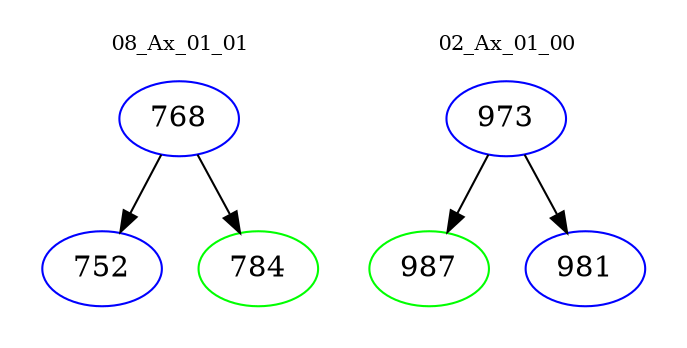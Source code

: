digraph{
subgraph cluster_0 {
color = white
label = "08_Ax_01_01";
fontsize=10;
T0_768 [label="768", color="blue"]
T0_768 -> T0_752 [color="black"]
T0_752 [label="752", color="blue"]
T0_768 -> T0_784 [color="black"]
T0_784 [label="784", color="green"]
}
subgraph cluster_1 {
color = white
label = "02_Ax_01_00";
fontsize=10;
T1_973 [label="973", color="blue"]
T1_973 -> T1_987 [color="black"]
T1_987 [label="987", color="green"]
T1_973 -> T1_981 [color="black"]
T1_981 [label="981", color="blue"]
}
}
